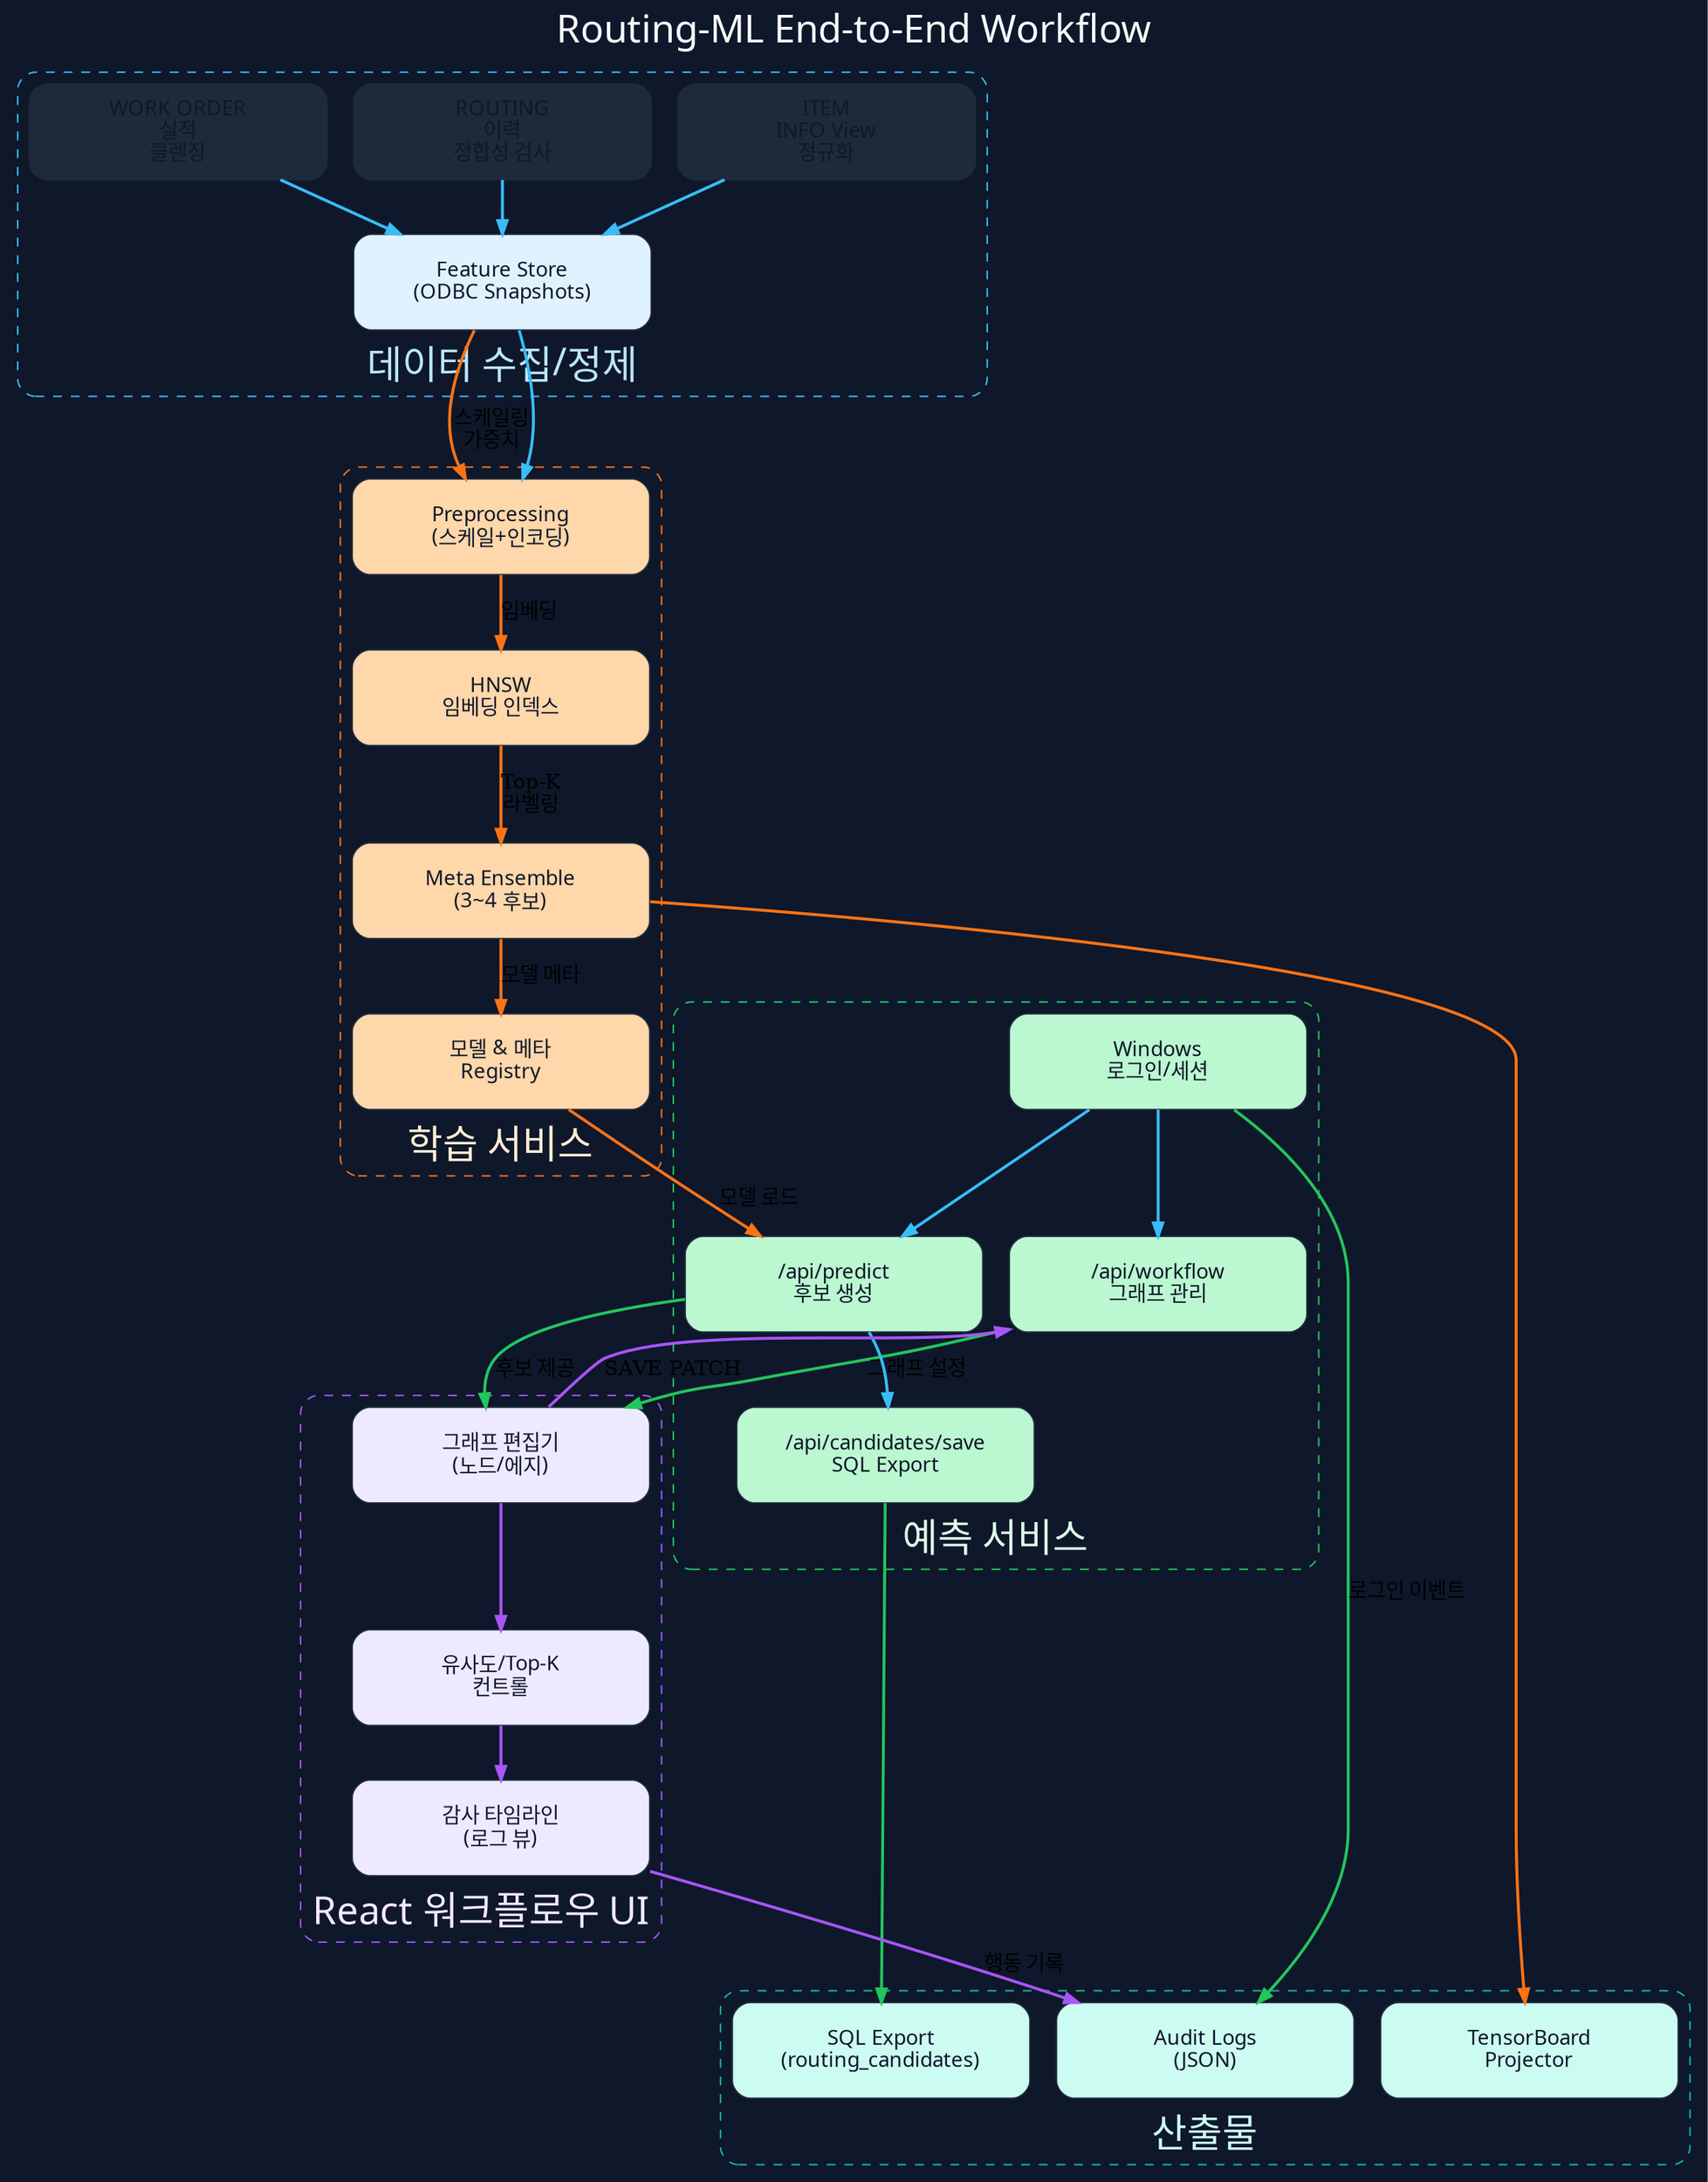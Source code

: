 digraph RoutingMLWorkflow {
    graph [
        fontname="Pretendard",
        bgcolor="#0f172a",
        label="Routing-ML End-to-End Workflow",
        labelloc=t,
        fontsize=26,
        fontcolor="#f8fafc"
    ];
    node [
        shape=box,
        style="rounded,filled",
        fontname="Pretendard",
        fontcolor="#0f172a",
        color="#1e293b",
        width=2.8,
        height=0.9
    ];
    edge [
        color="#38bdf8",
        penwidth=2,
        arrowsize=0.9
    ];

    subgraph cluster_data {
        label="데이터 수집/정제";
        labelloc=b;
        color="#38bdf8";
        fontcolor="#bae6fd";
        style="rounded,dashed";
        item_info [label="ITEM\nINFO View\n정규화"];
        routing_view [label="ROUTING\n이력\n정합성 검사"];
        work_orders [label="WORK ORDER\n실적\n클렌징"];
        feature_store [label="Feature Store\n(ODBC Snapshots)", fillcolor="#e0f2fe"];
        item_info -> feature_store;
        routing_view -> feature_store;
        work_orders -> feature_store;
    }

    subgraph cluster_training {
        label="학습 서비스";
        labelloc=b;
        color="#f97316";
        fontcolor="#ffedd5";
        style="rounded,dashed";
        feature_store -> preprocessing [label="스케일링\n가중치" color="#f97316"];
        preprocessing [label="Preprocessing\n(스케일+인코딩)", fillcolor="#fed7aa"];
        preprocessing -> hnsw_index [label="임베딩" color="#f97316"];
        hnsw_index [label="HNSW\n임베딩 인덱스", fillcolor="#fed7aa"];
        hnsw_index -> ensemble [label="Top-K\n라벨링" color="#f97316"];
        ensemble [label="Meta Ensemble\n(3~4 후보)", fillcolor="#fed7aa"];
        ensemble -> model_registry [label="모델 메타" color="#f97316"];
        model_registry [label="모델 & 메타\nRegistry", fillcolor="#fed7aa"];
    }

    subgraph cluster_prediction {
        label="예측 서비스";
        labelloc=b;
        color="#22c55e";
        fontcolor="#dcfce7";
        style="rounded,dashed";
        auth_gateway [label="Windows\n로그인/세션", fillcolor="#bbf7d0"];
        workflow_api [label="/api/workflow\n그래프 관리", fillcolor="#bbf7d0"];
        predict_api [label="/api/predict\n후보 생성", fillcolor="#bbf7d0"];
        persist_api [label="/api/candidates/save\nSQL Export", fillcolor="#bbf7d0"];
        auth_gateway -> workflow_api;
        auth_gateway -> predict_api;
        predict_api -> persist_api;
    }

    subgraph cluster_frontend {
        label="React 워크플로우 UI";
        labelloc=b;
        color="#a855f7";
        fontcolor="#f3e8ff";
        style="rounded,dashed";
        graph_editor [label="그래프 편집기\n(노드/에지)", fillcolor="#ede9fe"];
        similarity_controls [label="유사도/Top-K\n컨트롤", fillcolor="#ede9fe"];
        audit_panel [label="감사 타임라인\n(로그 뷰)", fillcolor="#ede9fe"];
        graph_editor -> similarity_controls [color="#a855f7"];
        similarity_controls -> audit_panel [color="#a855f7"];
    }

    feature_store -> preprocessing;
    model_registry -> predict_api [label="모델 로드" color="#f97316"];
    predict_api -> graph_editor [label="후보 제공" color="#22c55e"];
    workflow_api -> graph_editor [label="그래프 설정" color="#22c55e"];
    graph_editor -> workflow_api [label="SAVE PATCH" color="#a855f7"];
    audit_panel -> audit_sink [label="행동 기록" color="#a855f7"];

    subgraph cluster_outputs {
        label="산출물";
        labelloc=b;
        color="#14b8a6";
        fontcolor="#ccfbf1";
        style="rounded,dashed";
        sql_export [label="SQL Export\n(routing_candidates)", fillcolor="#ccfbf1"];
        report [label="TensorBoard\nProjector", fillcolor="#ccfbf1"];
        audit_sink [label="Audit Logs\n(JSON)", fillcolor="#ccfbf1"];
    }

    persist_api -> sql_export [color="#22c55e"];
    ensemble -> report [color="#f97316"];
    auth_gateway -> audit_sink [label="로그인 이벤트" color="#22c55e"];
}
